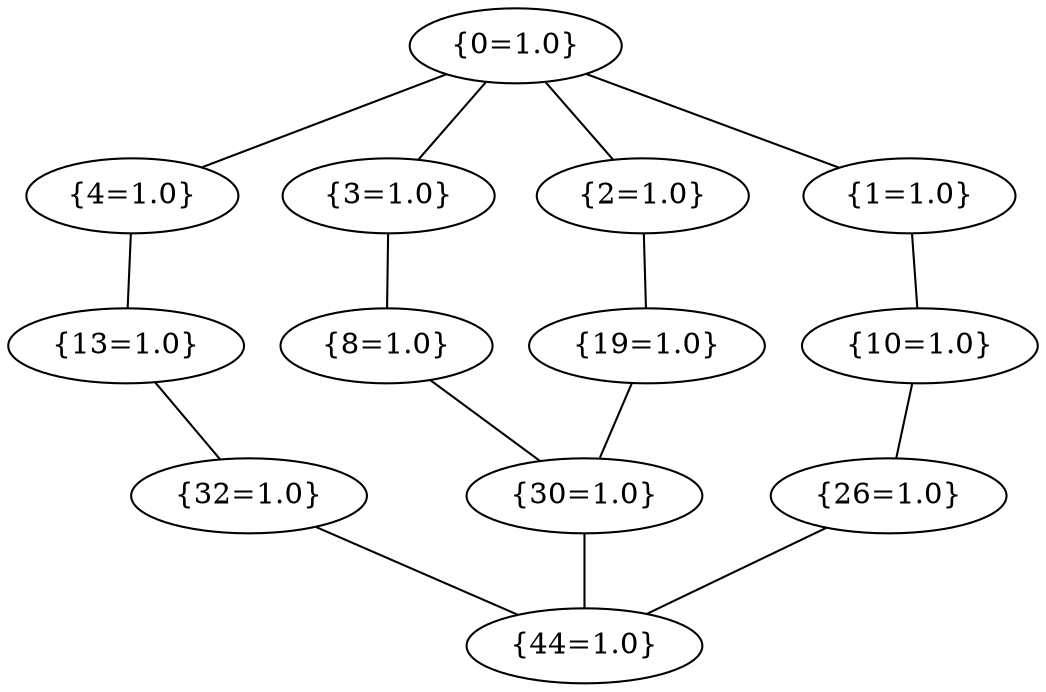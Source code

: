 graph {
	"{0=1.0}" ["ui.label"="{0=1.0}"];
	"{4=1.0}" ["ui.label"="{4=1.0}"];
	"{13=1.0}" ["ui.label"="{13=1.0}"];
	"{32=1.0}" ["ui.label"="{32=1.0}"];
	"{44=1.0}" ["ui.label"="{44=1.0}"];
	"{3=1.0}" ["ui.label"="{3=1.0}"];
	"{8=1.0}" ["ui.label"="{8=1.0}"];
	"{30=1.0}" ["ui.label"="{30=1.0}"];
	"{2=1.0}" ["ui.label"="{2=1.0}"];
	"{19=1.0}" ["ui.label"="{19=1.0}"];
	"{1=1.0}" ["ui.label"="{1=1.0}"];
	"{10=1.0}" ["ui.label"="{10=1.0}"];
	"{26=1.0}" ["ui.label"="{26=1.0}"];
	"{0=1.0}" -- "{4=1.0}" ;
	"{4=1.0}" -- "{13=1.0}" ;
	"{13=1.0}" -- "{32=1.0}" ;
	"{32=1.0}" -- "{44=1.0}" ;
	"{0=1.0}" -- "{3=1.0}" ;
	"{3=1.0}" -- "{8=1.0}" ;
	"{8=1.0}" -- "{30=1.0}" ;
	"{30=1.0}" -- "{44=1.0}" ;
	"{0=1.0}" -- "{2=1.0}" ;
	"{2=1.0}" -- "{19=1.0}" ;
	"{19=1.0}" -- "{30=1.0}" ;
	"{0=1.0}" -- "{1=1.0}" ;
	"{1=1.0}" -- "{10=1.0}" ;
	"{10=1.0}" -- "{26=1.0}" ;
	"{26=1.0}" -- "{44=1.0}" ;
}
